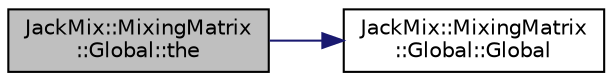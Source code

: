 digraph "JackMix::MixingMatrix::Global::the"
{
 // LATEX_PDF_SIZE
  edge [fontname="Helvetica",fontsize="10",labelfontname="Helvetica",labelfontsize="10"];
  node [fontname="Helvetica",fontsize="10",shape=record];
  rankdir="LR";
  Node1 [label="JackMix::MixingMatrix\l::Global::the",height=0.2,width=0.4,color="black", fillcolor="grey75", style="filled", fontcolor="black",tooltip=" "];
  Node1 -> Node2 [color="midnightblue",fontsize="10",style="solid",fontname="Helvetica"];
  Node2 [label="JackMix::MixingMatrix\l::Global::Global",height=0.2,width=0.4,color="black", fillcolor="white", style="filled",URL="$d2/d2a/class_jack_mix_1_1_mixing_matrix_1_1_global.html#a06e0b7ab4f37428a54e3a72e51b10d2d",tooltip=" "];
}
